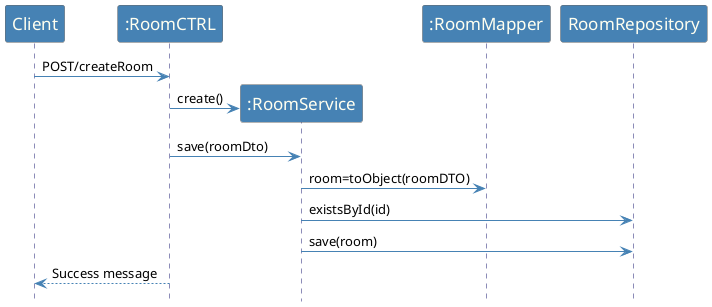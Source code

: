 @startuml
hidefootbox

skinparam sequence {
	ArrowColor SteelBlue
	LifeLineBorderColor MidnightBlue
	LifeLineBackgroundColor #A9DCDF

	ParticipantBorderColor Dimgray
	ParticipantBackgroundColor SteelBlue
	ParticipantFontName Calibri Bold
	ParticipantFontSize 17
	ParticipantFontColor Ivory

	ActorBackgroundColor SteelBlue
	ActorFontColor MidnightBlue
	ActorFontSize 17
	ActorFontName Aapex

}

skinparam note {
BorderColor SteelBlue
}


Client -> ":RoomCTRL":  POST/createRoom
create ":RoomService"
":RoomCTRL" -> ":RoomService": create()
":RoomCTRL" -> ":RoomService": save(roomDto)
":RoomService" -> ":RoomMapper": room=toObject(roomDTO)
":RoomService" -> RoomRepository: existsById(id)
":RoomService" -> RoomRepository: save(room)
Client <-- ":RoomCTRL":  Success message




@enduml